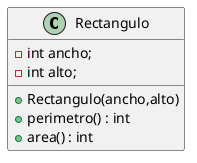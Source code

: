 @startuml

class Rectangulo {
    - int ancho;
    - int alto;

    + Rectangulo(ancho,alto)
    + perimetro() : int
    + area() : int
}

@enduml